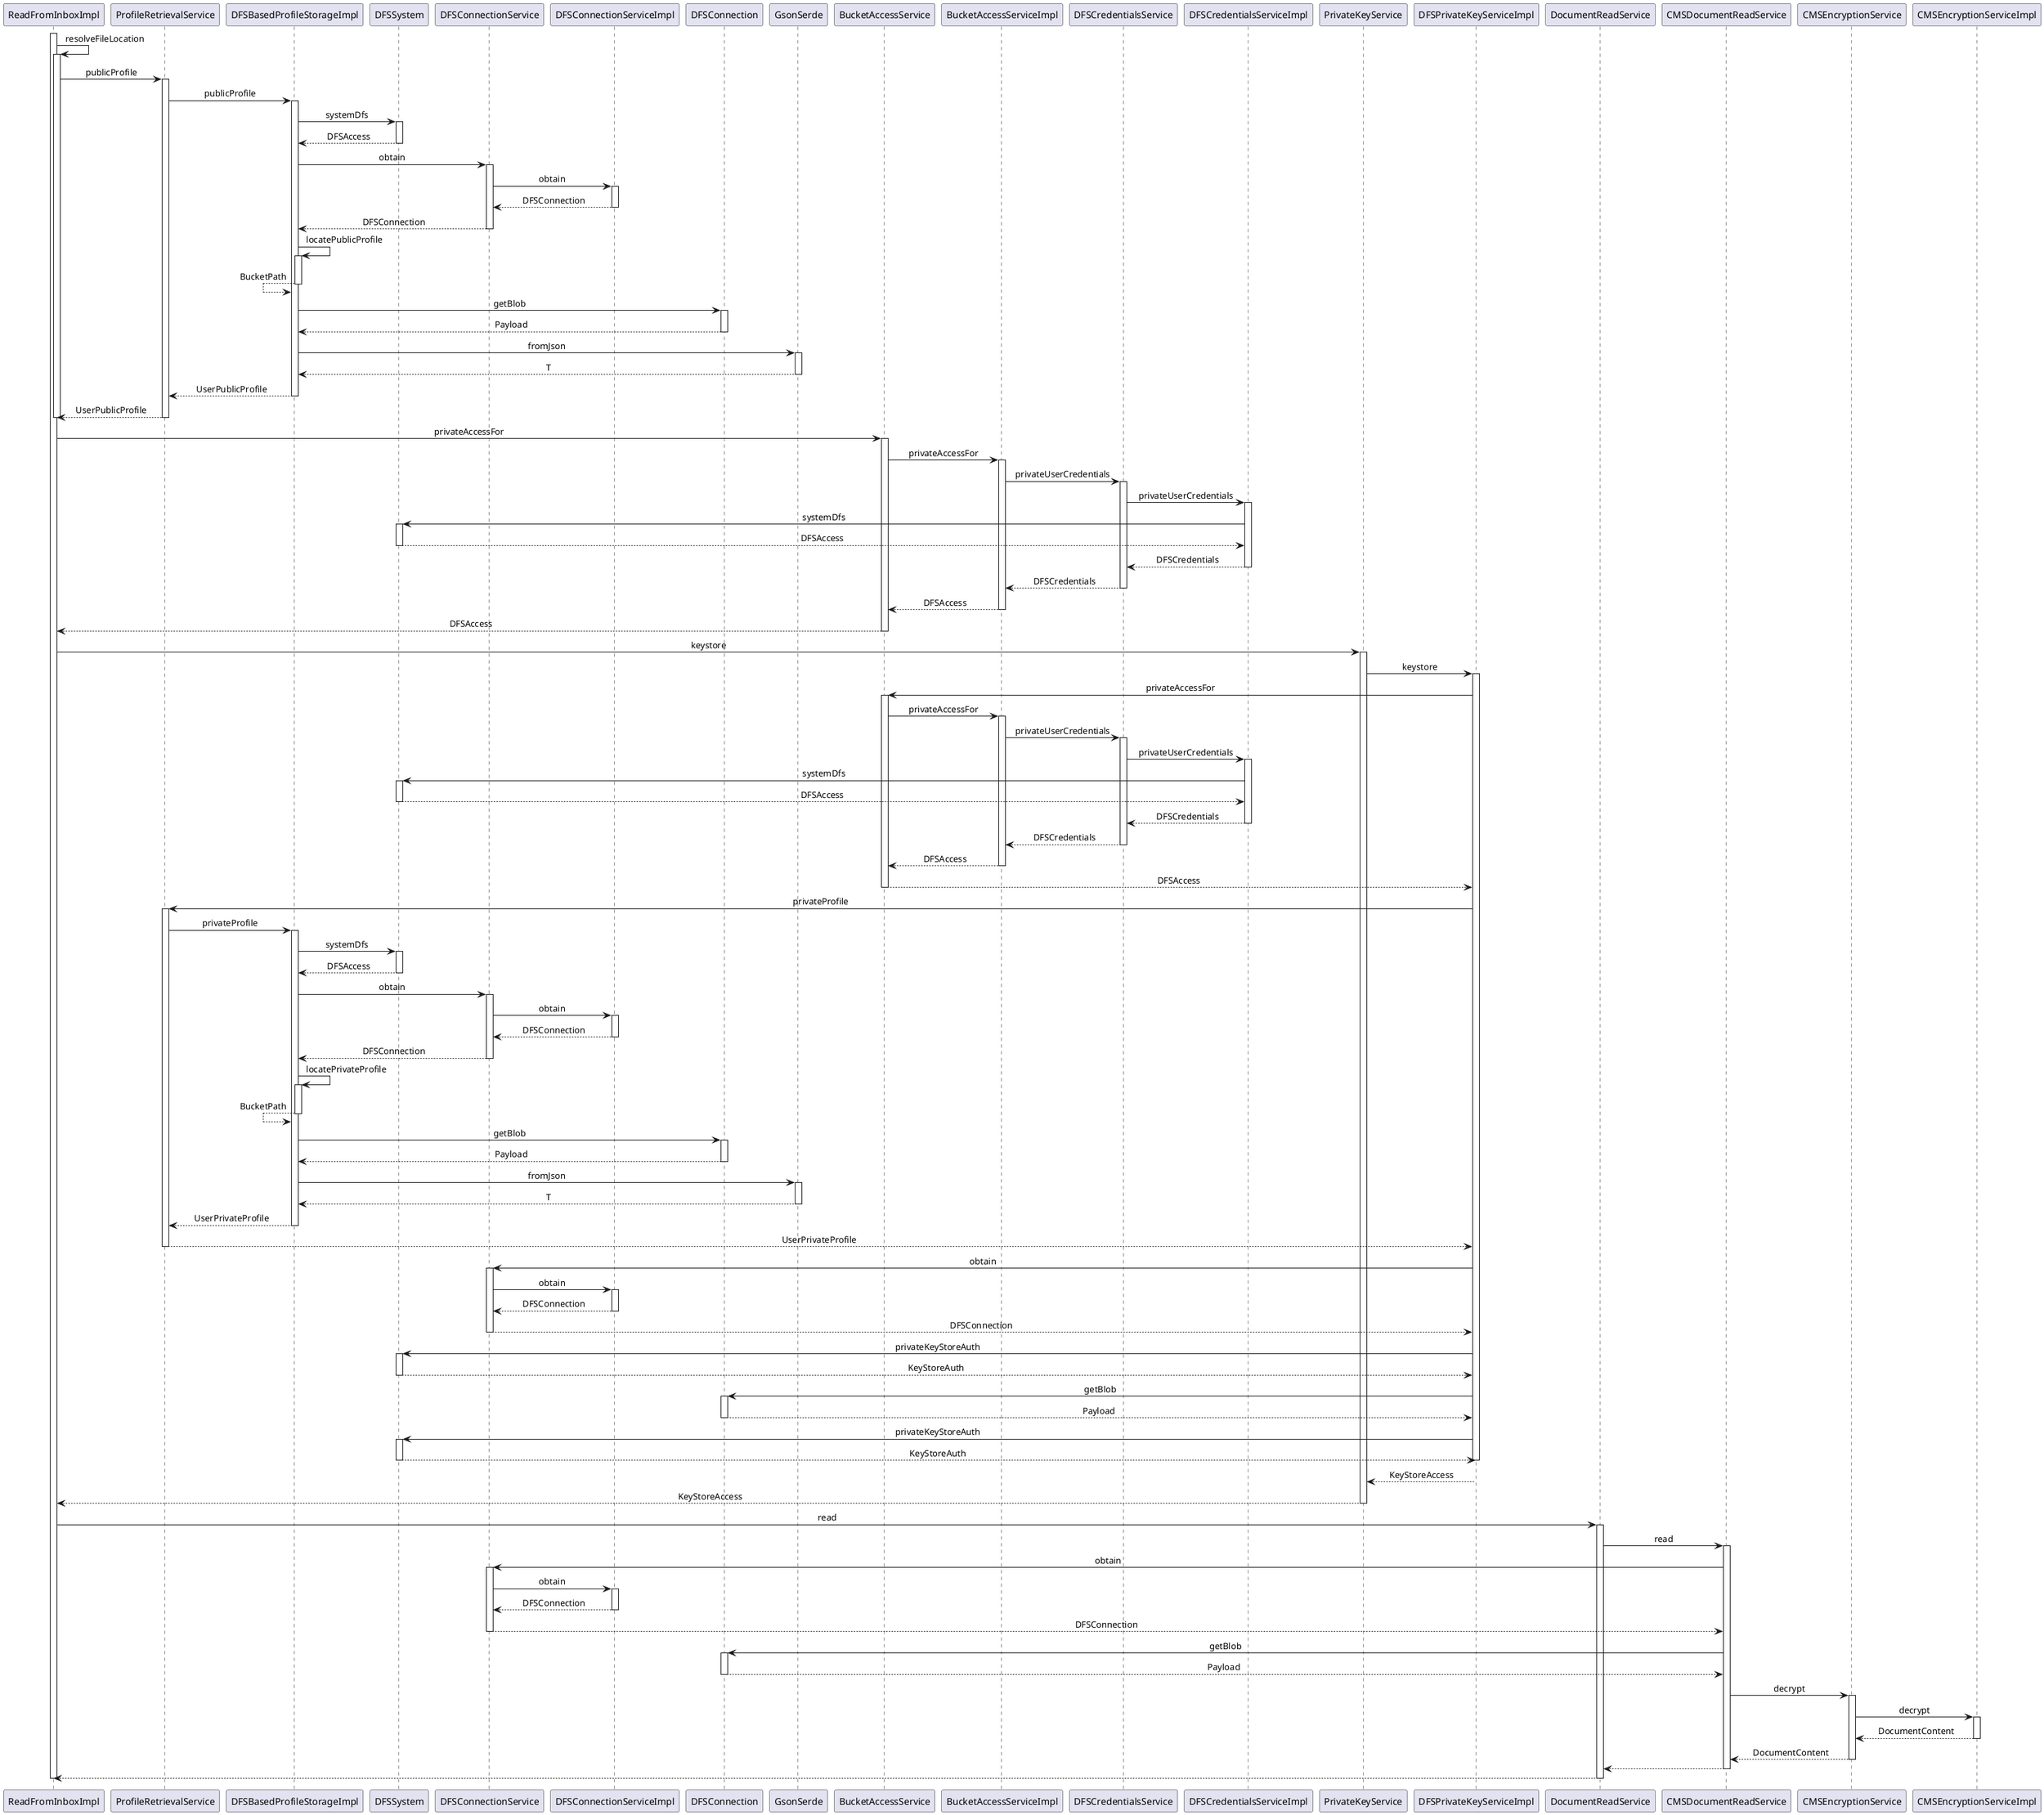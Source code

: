 @startuml

skinparam SequenceMessageAlign center

activate ReadFromInboxImpl
' de.adorsys.datasafe.business.impl.inbox.actions.ReadFromInboxImpl
ReadFromInboxImpl -> ReadFromInboxImpl : resolveFileLocation

activate ReadFromInboxImpl
' de.adorsys.datasafe.business.impl.inbox.actions.ReadFromInboxImpl
ReadFromInboxImpl -> ProfileRetrievalService : publicProfile

activate ProfileRetrievalService
' de.adorsys.datasafe.business.api.directory.profile.operations.ProfileRetrievalService
ProfileRetrievalService -> DFSBasedProfileStorageImpl : publicProfile

activate DFSBasedProfileStorageImpl
' de.adorsys.datasafe.business.impl.profile.DFSBasedProfileStorageImpl
DFSBasedProfileStorageImpl -> DFSSystem : systemDfs

activate DFSSystem
' de.adorsys.datasafe.business.impl.profile.DFSSystem
DFSBasedProfileStorageImpl <-- DFSSystem : DFSAccess
deactivate DFSSystem

' de.adorsys.datasafe.business.impl.profile.DFSBasedProfileStorageImpl
DFSBasedProfileStorageImpl -> DFSConnectionService : obtain

activate DFSConnectionService
' de.adorsys.datasafe.business.api.storage.dfs.DFSConnectionService
DFSConnectionService -> DFSConnectionServiceImpl : obtain

activate DFSConnectionServiceImpl
' de.adorsys.datasafe.business.impl.dfs.DFSConnectionServiceImpl
DFSConnectionService <-- DFSConnectionServiceImpl : DFSConnection
deactivate DFSConnectionServiceImpl

' de.adorsys.datasafe.business.api.storage.dfs.DFSConnectionService
DFSBasedProfileStorageImpl <-- DFSConnectionService : DFSConnection
deactivate DFSConnectionService

' de.adorsys.datasafe.business.impl.profile.DFSBasedProfileStorageImpl
DFSBasedProfileStorageImpl -> DFSBasedProfileStorageImpl : locatePublicProfile

activate DFSBasedProfileStorageImpl
' de.adorsys.datasafe.business.impl.profile.DFSBasedProfileStorageImpl
DFSBasedProfileStorageImpl <-- DFSBasedProfileStorageImpl : BucketPath
deactivate DFSBasedProfileStorageImpl

' de.adorsys.datasafe.business.impl.profile.DFSBasedProfileStorageImpl
DFSBasedProfileStorageImpl -> DFSConnection : getBlob

activate DFSConnection
' de.adorsys.dfs.connection.api.service.api.DFSConnection
DFSBasedProfileStorageImpl <-- DFSConnection : Payload
deactivate DFSConnection

' de.adorsys.datasafe.business.impl.profile.DFSBasedProfileStorageImpl
DFSBasedProfileStorageImpl -> GsonSerde : fromJson

activate GsonSerde
' de.adorsys.datasafe.business.impl.serde.GsonSerde
DFSBasedProfileStorageImpl <-- GsonSerde : T
deactivate GsonSerde

' de.adorsys.datasafe.business.impl.profile.DFSBasedProfileStorageImpl
ProfileRetrievalService <-- DFSBasedProfileStorageImpl : UserPublicProfile
deactivate DFSBasedProfileStorageImpl

' de.adorsys.datasafe.business.api.directory.profile.operations.ProfileRetrievalService
ReadFromInboxImpl <-- ProfileRetrievalService : UserPublicProfile
deactivate ProfileRetrievalService

deactivate ReadFromInboxImpl

' de.adorsys.datasafe.business.impl.inbox.actions.ReadFromInboxImpl
ReadFromInboxImpl -> BucketAccessService : privateAccessFor

activate BucketAccessService
' de.adorsys.datasafe.business.api.storage.dfs.BucketAccessService
BucketAccessService -> BucketAccessServiceImpl : privateAccessFor

activate BucketAccessServiceImpl
' de.adorsys.datasafe.business.impl.credentials.BucketAccessServiceImpl
BucketAccessServiceImpl -> DFSCredentialsService : privateUserCredentials

activate DFSCredentialsService
' de.adorsys.datasafe.business.api.storage.dfs.credentials.DFSCredentialsService
DFSCredentialsService -> DFSCredentialsServiceImpl : privateUserCredentials

activate DFSCredentialsServiceImpl
' de.adorsys.datasafe.business.impl.credentials.SystemCredentialsServiceImpl
DFSCredentialsServiceImpl -> DFSSystem : systemDfs

activate DFSSystem
' de.adorsys.datasafe.business.impl.profile.DFSSystem
DFSCredentialsServiceImpl <-- DFSSystem : DFSAccess
deactivate DFSSystem

' de.adorsys.datasafe.business.impl.credentials.SystemCredentialsServiceImpl
DFSCredentialsService <-- DFSCredentialsServiceImpl : DFSCredentials
deactivate DFSCredentialsServiceImpl

' de.adorsys.datasafe.business.api.storage.dfs.credentials.DFSCredentialsService
BucketAccessServiceImpl <-- DFSCredentialsService : DFSCredentials
deactivate DFSCredentialsService

' de.adorsys.datasafe.business.impl.credentials.BucketAccessServiceImpl
BucketAccessService <-- BucketAccessServiceImpl : DFSAccess
deactivate BucketAccessServiceImpl

' de.adorsys.datasafe.business.api.storage.dfs.BucketAccessService
ReadFromInboxImpl <-- BucketAccessService : DFSAccess
deactivate BucketAccessService

' de.adorsys.datasafe.business.impl.inbox.actions.ReadFromInboxImpl
ReadFromInboxImpl -> PrivateKeyService : keystore

activate PrivateKeyService
' de.adorsys.datasafe.business.api.directory.profile.keys.PrivateKeyService
PrivateKeyService -> DFSPrivateKeyServiceImpl : keystore

activate DFSPrivateKeyServiceImpl
' de.adorsys.datasafe.business.impl.credentials.DFSPrivateKeyServiceImpl
DFSPrivateKeyServiceImpl -> BucketAccessService : privateAccessFor

activate BucketAccessService
' de.adorsys.datasafe.business.api.storage.dfs.BucketAccessService
BucketAccessService -> BucketAccessServiceImpl : privateAccessFor

activate BucketAccessServiceImpl
' de.adorsys.datasafe.business.impl.credentials.BucketAccessServiceImpl
BucketAccessServiceImpl -> DFSCredentialsService : privateUserCredentials

activate DFSCredentialsService
' de.adorsys.datasafe.business.api.storage.dfs.credentials.DFSCredentialsService
DFSCredentialsService -> DFSCredentialsServiceImpl : privateUserCredentials

activate DFSCredentialsServiceImpl
' de.adorsys.datasafe.business.impl.credentials.SystemCredentialsServiceImpl
DFSCredentialsServiceImpl -> DFSSystem : systemDfs

activate DFSSystem
' de.adorsys.datasafe.business.impl.profile.DFSSystem
DFSCredentialsServiceImpl <-- DFSSystem : DFSAccess
deactivate DFSSystem

' de.adorsys.datasafe.business.impl.credentials.SystemCredentialsServiceImpl
DFSCredentialsService <-- DFSCredentialsServiceImpl : DFSCredentials
deactivate DFSCredentialsServiceImpl

' de.adorsys.datasafe.business.api.storage.dfs.credentials.DFSCredentialsService
BucketAccessServiceImpl <-- DFSCredentialsService : DFSCredentials
deactivate DFSCredentialsService

' de.adorsys.datasafe.business.impl.credentials.BucketAccessServiceImpl
BucketAccessService <-- BucketAccessServiceImpl : DFSAccess
deactivate BucketAccessServiceImpl

' de.adorsys.datasafe.business.api.storage.dfs.BucketAccessService
DFSPrivateKeyServiceImpl <-- BucketAccessService : DFSAccess
deactivate BucketAccessService

' de.adorsys.datasafe.business.impl.credentials.DFSPrivateKeyServiceImpl
DFSPrivateKeyServiceImpl -> ProfileRetrievalService : privateProfile

activate ProfileRetrievalService
' de.adorsys.datasafe.business.api.directory.profile.operations.ProfileRetrievalService
ProfileRetrievalService -> DFSBasedProfileStorageImpl : privateProfile

activate DFSBasedProfileStorageImpl
' de.adorsys.datasafe.business.impl.profile.DFSBasedProfileStorageImpl
DFSBasedProfileStorageImpl -> DFSSystem : systemDfs

activate DFSSystem
' de.adorsys.datasafe.business.impl.profile.DFSSystem
DFSBasedProfileStorageImpl <-- DFSSystem : DFSAccess
deactivate DFSSystem

' de.adorsys.datasafe.business.impl.profile.DFSBasedProfileStorageImpl
DFSBasedProfileStorageImpl -> DFSConnectionService : obtain

activate DFSConnectionService
' de.adorsys.datasafe.business.api.storage.dfs.DFSConnectionService
DFSConnectionService -> DFSConnectionServiceImpl : obtain

activate DFSConnectionServiceImpl
' de.adorsys.datasafe.business.impl.dfs.DFSConnectionServiceImpl
DFSConnectionService <-- DFSConnectionServiceImpl : DFSConnection
deactivate DFSConnectionServiceImpl

' de.adorsys.datasafe.business.api.storage.dfs.DFSConnectionService
DFSBasedProfileStorageImpl <-- DFSConnectionService : DFSConnection
deactivate DFSConnectionService

' de.adorsys.datasafe.business.impl.profile.DFSBasedProfileStorageImpl
DFSBasedProfileStorageImpl -> DFSBasedProfileStorageImpl : locatePrivateProfile

activate DFSBasedProfileStorageImpl
' de.adorsys.datasafe.business.impl.profile.DFSBasedProfileStorageImpl
DFSBasedProfileStorageImpl <-- DFSBasedProfileStorageImpl : BucketPath
deactivate DFSBasedProfileStorageImpl

' de.adorsys.datasafe.business.impl.profile.DFSBasedProfileStorageImpl
DFSBasedProfileStorageImpl -> DFSConnection : getBlob

activate DFSConnection
' de.adorsys.dfs.connection.api.service.api.DFSConnection
DFSBasedProfileStorageImpl <-- DFSConnection : Payload
deactivate DFSConnection

' de.adorsys.datasafe.business.impl.profile.DFSBasedProfileStorageImpl
DFSBasedProfileStorageImpl -> GsonSerde : fromJson

activate GsonSerde
' de.adorsys.datasafe.business.impl.serde.GsonSerde
DFSBasedProfileStorageImpl <-- GsonSerde : T
deactivate GsonSerde

' de.adorsys.datasafe.business.impl.profile.DFSBasedProfileStorageImpl
ProfileRetrievalService <-- DFSBasedProfileStorageImpl : UserPrivateProfile
deactivate DFSBasedProfileStorageImpl

' de.adorsys.datasafe.business.api.directory.profile.operations.ProfileRetrievalService
DFSPrivateKeyServiceImpl <-- ProfileRetrievalService : UserPrivateProfile
deactivate ProfileRetrievalService

' de.adorsys.datasafe.business.impl.credentials.DFSPrivateKeyServiceImpl
DFSPrivateKeyServiceImpl -> DFSConnectionService : obtain

activate DFSConnectionService
' de.adorsys.datasafe.business.api.storage.dfs.DFSConnectionService
DFSConnectionService -> DFSConnectionServiceImpl : obtain

activate DFSConnectionServiceImpl
' de.adorsys.datasafe.business.impl.dfs.DFSConnectionServiceImpl
DFSConnectionService <-- DFSConnectionServiceImpl : DFSConnection
deactivate DFSConnectionServiceImpl

' de.adorsys.datasafe.business.api.storage.dfs.DFSConnectionService
DFSPrivateKeyServiceImpl <-- DFSConnectionService : DFSConnection
deactivate DFSConnectionService

' de.adorsys.datasafe.business.impl.credentials.DFSPrivateKeyServiceImpl
DFSPrivateKeyServiceImpl -> DFSSystem : privateKeyStoreAuth

activate DFSSystem
' de.adorsys.datasafe.business.impl.profile.DFSSystem
DFSPrivateKeyServiceImpl <-- DFSSystem : KeyStoreAuth
deactivate DFSSystem

' de.adorsys.datasafe.business.impl.credentials.DFSPrivateKeyServiceImpl
DFSPrivateKeyServiceImpl -> DFSConnection : getBlob

activate DFSConnection
' de.adorsys.dfs.connection.api.service.api.DFSConnection
DFSPrivateKeyServiceImpl <-- DFSConnection : Payload
deactivate DFSConnection

' de.adorsys.datasafe.business.impl.credentials.DFSPrivateKeyServiceImpl
DFSPrivateKeyServiceImpl -> DFSSystem : privateKeyStoreAuth

activate DFSSystem
' de.adorsys.datasafe.business.impl.profile.DFSSystem
DFSPrivateKeyServiceImpl <-- DFSSystem : KeyStoreAuth
deactivate DFSSystem

deactivate DFSPrivateKeyServiceImpl

' de.adorsys.datasafe.business.impl.credentials.DFSPrivateKeyServiceImpl
PrivateKeyService <-- DFSPrivateKeyServiceImpl : KeyStoreAccess
deactivate DFSPrivateKeyServiceImpl

' de.adorsys.datasafe.business.api.directory.profile.keys.PrivateKeyService
ReadFromInboxImpl <-- PrivateKeyService : KeyStoreAccess
deactivate PrivateKeyService

' de.adorsys.datasafe.business.impl.inbox.actions.ReadFromInboxImpl
ReadFromInboxImpl -> DocumentReadService : read

activate DocumentReadService
' de.adorsys.datasafe.business.api.storage.document.DocumentReadService
DocumentReadService -> CMSDocumentReadService : read

activate CMSDocumentReadService
' de.adorsys.datasafe.business.impl.document.cms.CMSDocumentReadService
CMSDocumentReadService -> DFSConnectionService : obtain

activate DFSConnectionService
' de.adorsys.datasafe.business.api.storage.dfs.DFSConnectionService
DFSConnectionService -> DFSConnectionServiceImpl : obtain

activate DFSConnectionServiceImpl
' de.adorsys.datasafe.business.impl.dfs.DFSConnectionServiceImpl
DFSConnectionService <-- DFSConnectionServiceImpl : DFSConnection
deactivate DFSConnectionServiceImpl

' de.adorsys.datasafe.business.api.storage.dfs.DFSConnectionService
CMSDocumentReadService <-- DFSConnectionService : DFSConnection
deactivate DFSConnectionService

' de.adorsys.datasafe.business.impl.document.cms.CMSDocumentReadService
CMSDocumentReadService -> DFSConnection : getBlob

activate DFSConnection
' de.adorsys.dfs.connection.api.service.api.DFSConnection
CMSDocumentReadService <-- DFSConnection : Payload
deactivate DFSConnection

' de.adorsys.datasafe.business.impl.document.cms.CMSDocumentReadService
CMSDocumentReadService -> CMSEncryptionService : decrypt

activate CMSEncryptionService
' de.adorsys.datasafe.business.api.encryption.cmsencryption.CMSEncryptionService
CMSEncryptionService -> CMSEncryptionServiceImpl : decrypt

activate CMSEncryptionServiceImpl
' de.adorsys.datasafe.business.impl.cmsencryption.services.CMSEncryptionServiceImpl
CMSEncryptionService <-- CMSEncryptionServiceImpl : DocumentContent
deactivate CMSEncryptionServiceImpl

' de.adorsys.datasafe.business.api.encryption.cmsencryption.CMSEncryptionService
CMSDocumentReadService <-- CMSEncryptionService : DocumentContent
deactivate CMSEncryptionService

' de.adorsys.datasafe.business.impl.document.cms.CMSDocumentReadService
DocumentReadService <-- CMSDocumentReadService :  
deactivate CMSDocumentReadService

' de.adorsys.datasafe.business.api.storage.document.DocumentReadService
ReadFromInboxImpl <-- DocumentReadService :  
deactivate DocumentReadService

deactivate ReadFromInboxImpl
@enduml

